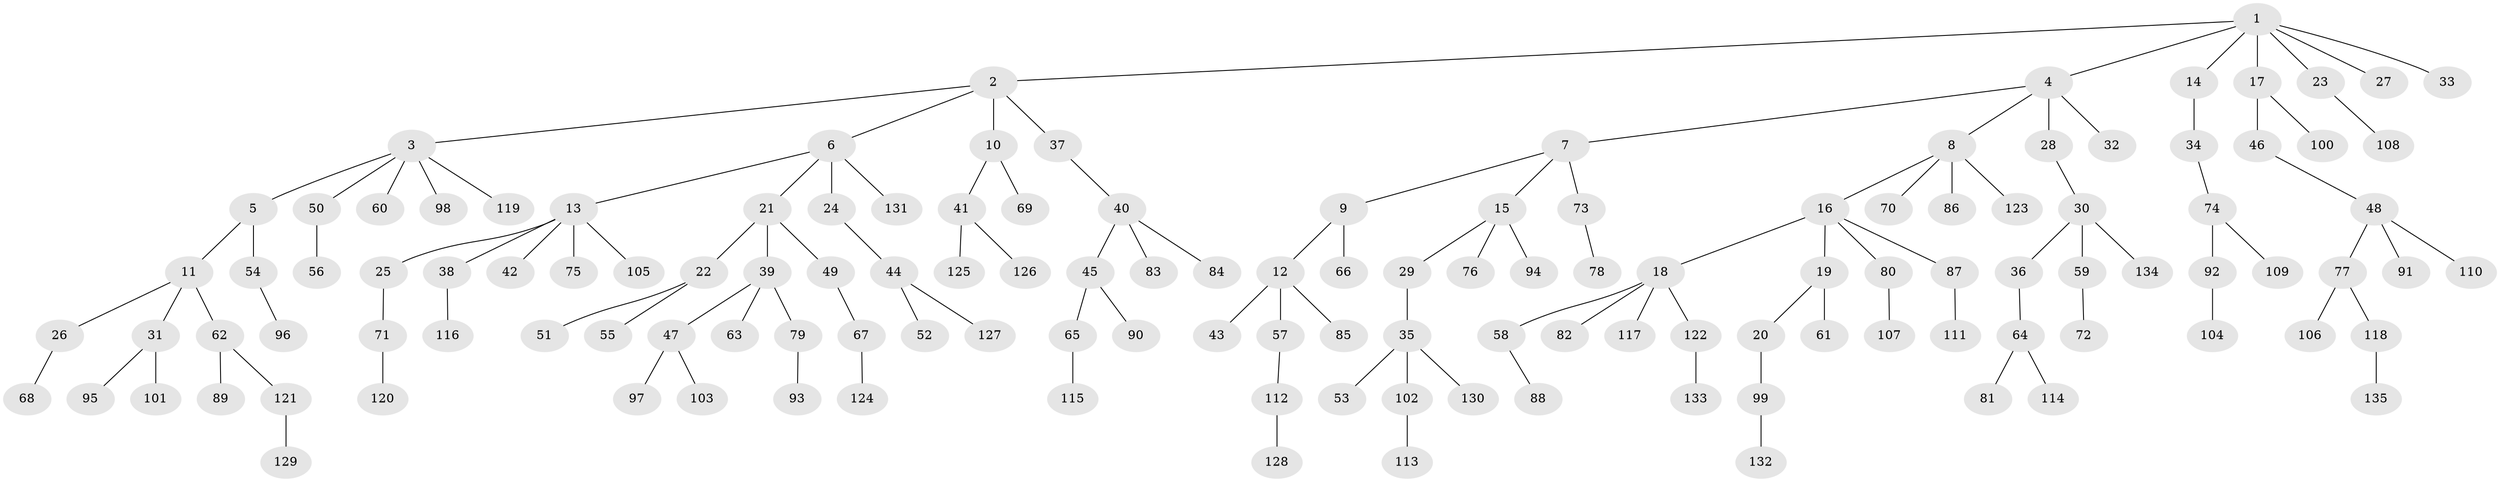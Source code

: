 // Generated by graph-tools (version 1.1) at 2025/37/03/09/25 02:37:03]
// undirected, 135 vertices, 134 edges
graph export_dot {
graph [start="1"]
  node [color=gray90,style=filled];
  1;
  2;
  3;
  4;
  5;
  6;
  7;
  8;
  9;
  10;
  11;
  12;
  13;
  14;
  15;
  16;
  17;
  18;
  19;
  20;
  21;
  22;
  23;
  24;
  25;
  26;
  27;
  28;
  29;
  30;
  31;
  32;
  33;
  34;
  35;
  36;
  37;
  38;
  39;
  40;
  41;
  42;
  43;
  44;
  45;
  46;
  47;
  48;
  49;
  50;
  51;
  52;
  53;
  54;
  55;
  56;
  57;
  58;
  59;
  60;
  61;
  62;
  63;
  64;
  65;
  66;
  67;
  68;
  69;
  70;
  71;
  72;
  73;
  74;
  75;
  76;
  77;
  78;
  79;
  80;
  81;
  82;
  83;
  84;
  85;
  86;
  87;
  88;
  89;
  90;
  91;
  92;
  93;
  94;
  95;
  96;
  97;
  98;
  99;
  100;
  101;
  102;
  103;
  104;
  105;
  106;
  107;
  108;
  109;
  110;
  111;
  112;
  113;
  114;
  115;
  116;
  117;
  118;
  119;
  120;
  121;
  122;
  123;
  124;
  125;
  126;
  127;
  128;
  129;
  130;
  131;
  132;
  133;
  134;
  135;
  1 -- 2;
  1 -- 4;
  1 -- 14;
  1 -- 17;
  1 -- 23;
  1 -- 27;
  1 -- 33;
  2 -- 3;
  2 -- 6;
  2 -- 10;
  2 -- 37;
  3 -- 5;
  3 -- 50;
  3 -- 60;
  3 -- 98;
  3 -- 119;
  4 -- 7;
  4 -- 8;
  4 -- 28;
  4 -- 32;
  5 -- 11;
  5 -- 54;
  6 -- 13;
  6 -- 21;
  6 -- 24;
  6 -- 131;
  7 -- 9;
  7 -- 15;
  7 -- 73;
  8 -- 16;
  8 -- 70;
  8 -- 86;
  8 -- 123;
  9 -- 12;
  9 -- 66;
  10 -- 41;
  10 -- 69;
  11 -- 26;
  11 -- 31;
  11 -- 62;
  12 -- 43;
  12 -- 57;
  12 -- 85;
  13 -- 25;
  13 -- 38;
  13 -- 42;
  13 -- 75;
  13 -- 105;
  14 -- 34;
  15 -- 29;
  15 -- 76;
  15 -- 94;
  16 -- 18;
  16 -- 19;
  16 -- 80;
  16 -- 87;
  17 -- 46;
  17 -- 100;
  18 -- 58;
  18 -- 82;
  18 -- 117;
  18 -- 122;
  19 -- 20;
  19 -- 61;
  20 -- 99;
  21 -- 22;
  21 -- 39;
  21 -- 49;
  22 -- 51;
  22 -- 55;
  23 -- 108;
  24 -- 44;
  25 -- 71;
  26 -- 68;
  28 -- 30;
  29 -- 35;
  30 -- 36;
  30 -- 59;
  30 -- 134;
  31 -- 95;
  31 -- 101;
  34 -- 74;
  35 -- 53;
  35 -- 102;
  35 -- 130;
  36 -- 64;
  37 -- 40;
  38 -- 116;
  39 -- 47;
  39 -- 63;
  39 -- 79;
  40 -- 45;
  40 -- 83;
  40 -- 84;
  41 -- 125;
  41 -- 126;
  44 -- 52;
  44 -- 127;
  45 -- 65;
  45 -- 90;
  46 -- 48;
  47 -- 97;
  47 -- 103;
  48 -- 77;
  48 -- 91;
  48 -- 110;
  49 -- 67;
  50 -- 56;
  54 -- 96;
  57 -- 112;
  58 -- 88;
  59 -- 72;
  62 -- 89;
  62 -- 121;
  64 -- 81;
  64 -- 114;
  65 -- 115;
  67 -- 124;
  71 -- 120;
  73 -- 78;
  74 -- 92;
  74 -- 109;
  77 -- 106;
  77 -- 118;
  79 -- 93;
  80 -- 107;
  87 -- 111;
  92 -- 104;
  99 -- 132;
  102 -- 113;
  112 -- 128;
  118 -- 135;
  121 -- 129;
  122 -- 133;
}
